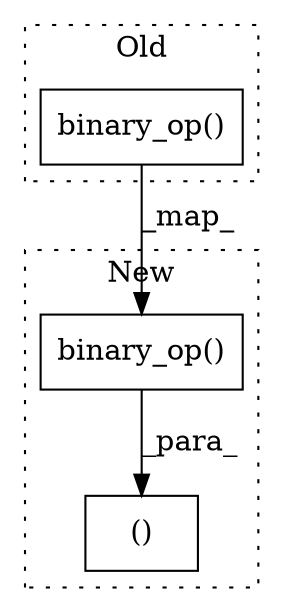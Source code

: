 digraph G {
subgraph cluster0 {
1 [label="binary_op()" a="75" s="1897,1925" l="12,1" shape="box"];
label = "Old";
style="dotted";
}
subgraph cluster1 {
2 [label="binary_op()" a="75" s="1826,1854" l="12,1" shape="box"];
3 [label="()" a="54" s="1824" l="31" shape="box"];
label = "New";
style="dotted";
}
1 -> 2 [label="_map_"];
2 -> 3 [label="_para_"];
}